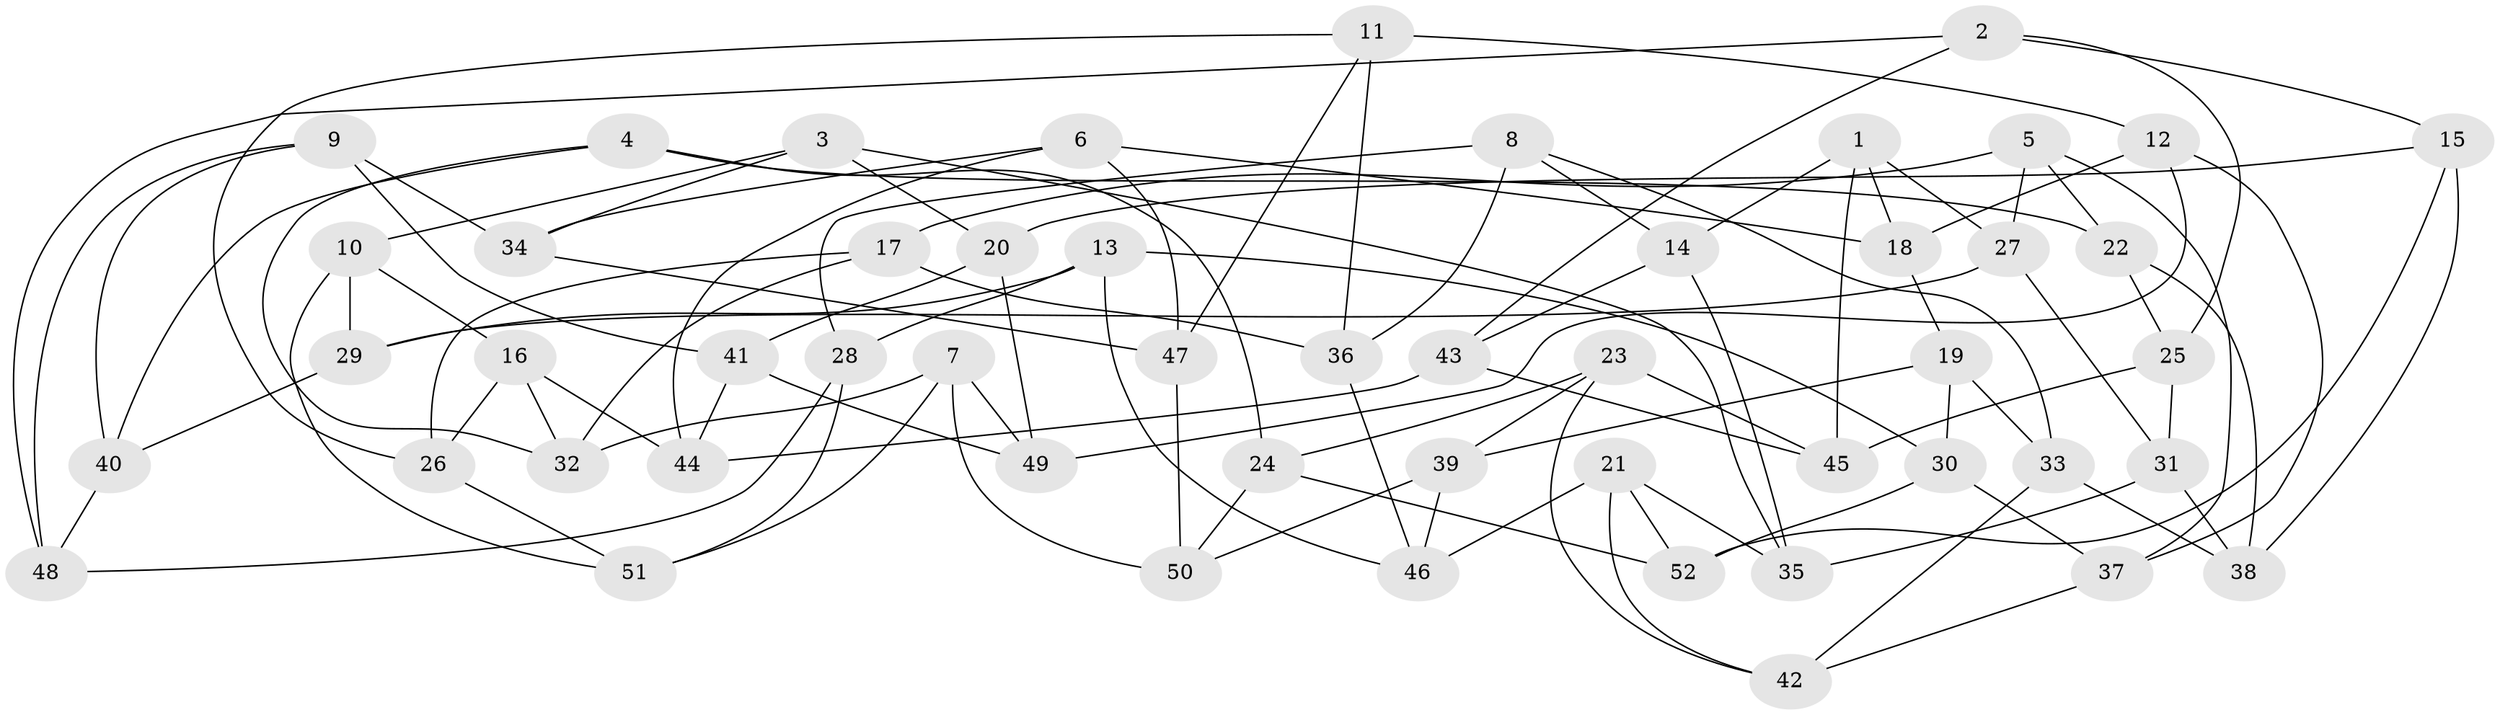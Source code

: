 // coarse degree distribution, {4: 0.5135135135135135, 3: 0.08108108108108109, 6: 0.2702702702702703, 5: 0.13513513513513514}
// Generated by graph-tools (version 1.1) at 2025/38/03/04/25 23:38:16]
// undirected, 52 vertices, 104 edges
graph export_dot {
  node [color=gray90,style=filled];
  1;
  2;
  3;
  4;
  5;
  6;
  7;
  8;
  9;
  10;
  11;
  12;
  13;
  14;
  15;
  16;
  17;
  18;
  19;
  20;
  21;
  22;
  23;
  24;
  25;
  26;
  27;
  28;
  29;
  30;
  31;
  32;
  33;
  34;
  35;
  36;
  37;
  38;
  39;
  40;
  41;
  42;
  43;
  44;
  45;
  46;
  47;
  48;
  49;
  50;
  51;
  52;
  1 -- 14;
  1 -- 27;
  1 -- 45;
  1 -- 18;
  2 -- 43;
  2 -- 48;
  2 -- 15;
  2 -- 25;
  3 -- 10;
  3 -- 20;
  3 -- 34;
  3 -- 35;
  4 -- 32;
  4 -- 22;
  4 -- 24;
  4 -- 40;
  5 -- 27;
  5 -- 17;
  5 -- 22;
  5 -- 37;
  6 -- 18;
  6 -- 34;
  6 -- 44;
  6 -- 47;
  7 -- 51;
  7 -- 32;
  7 -- 50;
  7 -- 49;
  8 -- 14;
  8 -- 33;
  8 -- 36;
  8 -- 28;
  9 -- 48;
  9 -- 41;
  9 -- 40;
  9 -- 34;
  10 -- 51;
  10 -- 16;
  10 -- 29;
  11 -- 36;
  11 -- 26;
  11 -- 12;
  11 -- 47;
  12 -- 37;
  12 -- 18;
  12 -- 49;
  13 -- 29;
  13 -- 30;
  13 -- 28;
  13 -- 46;
  14 -- 43;
  14 -- 35;
  15 -- 20;
  15 -- 38;
  15 -- 52;
  16 -- 44;
  16 -- 26;
  16 -- 32;
  17 -- 32;
  17 -- 26;
  17 -- 36;
  18 -- 19;
  19 -- 33;
  19 -- 30;
  19 -- 39;
  20 -- 49;
  20 -- 41;
  21 -- 42;
  21 -- 46;
  21 -- 35;
  21 -- 52;
  22 -- 25;
  22 -- 38;
  23 -- 24;
  23 -- 45;
  23 -- 39;
  23 -- 42;
  24 -- 52;
  24 -- 50;
  25 -- 31;
  25 -- 45;
  26 -- 51;
  27 -- 29;
  27 -- 31;
  28 -- 48;
  28 -- 51;
  29 -- 40;
  30 -- 52;
  30 -- 37;
  31 -- 38;
  31 -- 35;
  33 -- 42;
  33 -- 38;
  34 -- 47;
  36 -- 46;
  37 -- 42;
  39 -- 50;
  39 -- 46;
  40 -- 48;
  41 -- 49;
  41 -- 44;
  43 -- 44;
  43 -- 45;
  47 -- 50;
}
